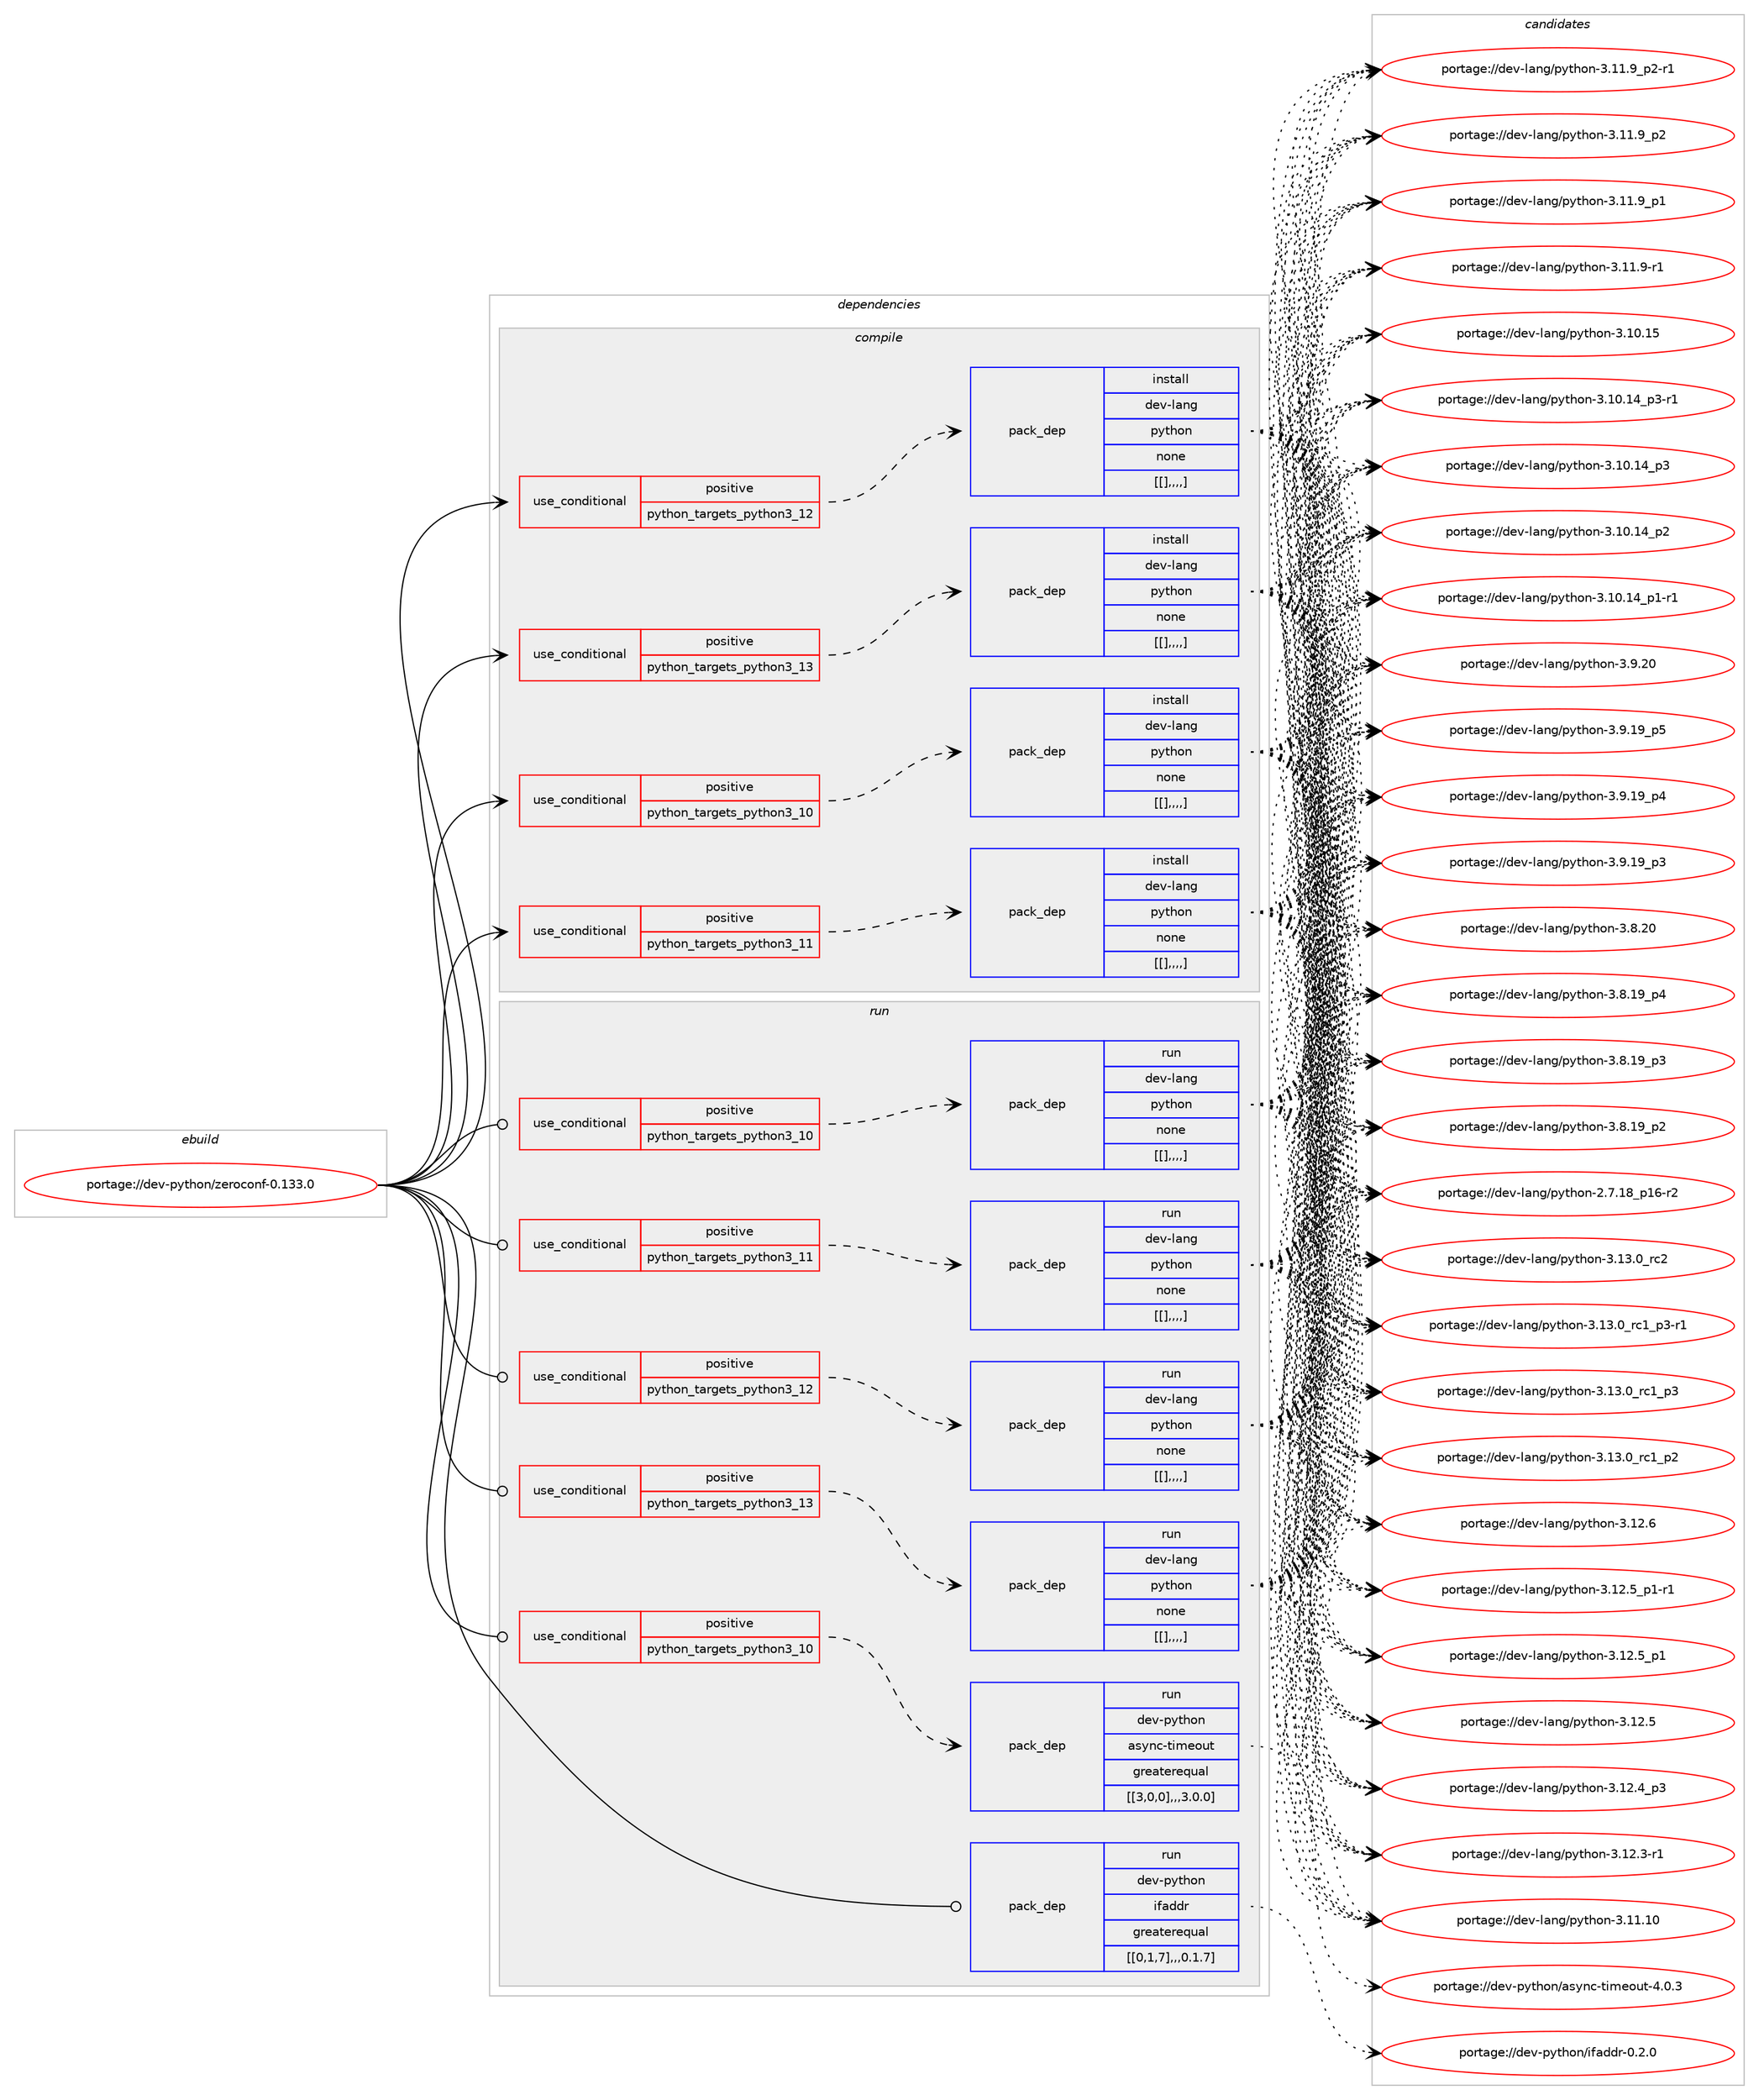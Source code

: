 digraph prolog {

# *************
# Graph options
# *************

newrank=true;
concentrate=true;
compound=true;
graph [rankdir=LR,fontname=Helvetica,fontsize=10,ranksep=1.5];#, ranksep=2.5, nodesep=0.2];
edge  [arrowhead=vee];
node  [fontname=Helvetica,fontsize=10];

# **********
# The ebuild
# **********

subgraph cluster_leftcol {
color=gray;
label=<<i>ebuild</i>>;
id [label="portage://dev-python/zeroconf-0.133.0", color=red, width=4, href="../dev-python/zeroconf-0.133.0.svg"];
}

# ****************
# The dependencies
# ****************

subgraph cluster_midcol {
color=gray;
label=<<i>dependencies</i>>;
subgraph cluster_compile {
fillcolor="#eeeeee";
style=filled;
label=<<i>compile</i>>;
subgraph cond42576 {
dependency170428 [label=<<TABLE BORDER="0" CELLBORDER="1" CELLSPACING="0" CELLPADDING="4"><TR><TD ROWSPAN="3" CELLPADDING="10">use_conditional</TD></TR><TR><TD>positive</TD></TR><TR><TD>python_targets_python3_10</TD></TR></TABLE>>, shape=none, color=red];
subgraph pack126586 {
dependency170429 [label=<<TABLE BORDER="0" CELLBORDER="1" CELLSPACING="0" CELLPADDING="4" WIDTH="220"><TR><TD ROWSPAN="6" CELLPADDING="30">pack_dep</TD></TR><TR><TD WIDTH="110">install</TD></TR><TR><TD>dev-lang</TD></TR><TR><TD>python</TD></TR><TR><TD>none</TD></TR><TR><TD>[[],,,,]</TD></TR></TABLE>>, shape=none, color=blue];
}
dependency170428:e -> dependency170429:w [weight=20,style="dashed",arrowhead="vee"];
}
id:e -> dependency170428:w [weight=20,style="solid",arrowhead="vee"];
subgraph cond42577 {
dependency170430 [label=<<TABLE BORDER="0" CELLBORDER="1" CELLSPACING="0" CELLPADDING="4"><TR><TD ROWSPAN="3" CELLPADDING="10">use_conditional</TD></TR><TR><TD>positive</TD></TR><TR><TD>python_targets_python3_11</TD></TR></TABLE>>, shape=none, color=red];
subgraph pack126587 {
dependency170431 [label=<<TABLE BORDER="0" CELLBORDER="1" CELLSPACING="0" CELLPADDING="4" WIDTH="220"><TR><TD ROWSPAN="6" CELLPADDING="30">pack_dep</TD></TR><TR><TD WIDTH="110">install</TD></TR><TR><TD>dev-lang</TD></TR><TR><TD>python</TD></TR><TR><TD>none</TD></TR><TR><TD>[[],,,,]</TD></TR></TABLE>>, shape=none, color=blue];
}
dependency170430:e -> dependency170431:w [weight=20,style="dashed",arrowhead="vee"];
}
id:e -> dependency170430:w [weight=20,style="solid",arrowhead="vee"];
subgraph cond42578 {
dependency170432 [label=<<TABLE BORDER="0" CELLBORDER="1" CELLSPACING="0" CELLPADDING="4"><TR><TD ROWSPAN="3" CELLPADDING="10">use_conditional</TD></TR><TR><TD>positive</TD></TR><TR><TD>python_targets_python3_12</TD></TR></TABLE>>, shape=none, color=red];
subgraph pack126588 {
dependency170433 [label=<<TABLE BORDER="0" CELLBORDER="1" CELLSPACING="0" CELLPADDING="4" WIDTH="220"><TR><TD ROWSPAN="6" CELLPADDING="30">pack_dep</TD></TR><TR><TD WIDTH="110">install</TD></TR><TR><TD>dev-lang</TD></TR><TR><TD>python</TD></TR><TR><TD>none</TD></TR><TR><TD>[[],,,,]</TD></TR></TABLE>>, shape=none, color=blue];
}
dependency170432:e -> dependency170433:w [weight=20,style="dashed",arrowhead="vee"];
}
id:e -> dependency170432:w [weight=20,style="solid",arrowhead="vee"];
subgraph cond42579 {
dependency170434 [label=<<TABLE BORDER="0" CELLBORDER="1" CELLSPACING="0" CELLPADDING="4"><TR><TD ROWSPAN="3" CELLPADDING="10">use_conditional</TD></TR><TR><TD>positive</TD></TR><TR><TD>python_targets_python3_13</TD></TR></TABLE>>, shape=none, color=red];
subgraph pack126589 {
dependency170435 [label=<<TABLE BORDER="0" CELLBORDER="1" CELLSPACING="0" CELLPADDING="4" WIDTH="220"><TR><TD ROWSPAN="6" CELLPADDING="30">pack_dep</TD></TR><TR><TD WIDTH="110">install</TD></TR><TR><TD>dev-lang</TD></TR><TR><TD>python</TD></TR><TR><TD>none</TD></TR><TR><TD>[[],,,,]</TD></TR></TABLE>>, shape=none, color=blue];
}
dependency170434:e -> dependency170435:w [weight=20,style="dashed",arrowhead="vee"];
}
id:e -> dependency170434:w [weight=20,style="solid",arrowhead="vee"];
}
subgraph cluster_compileandrun {
fillcolor="#eeeeee";
style=filled;
label=<<i>compile and run</i>>;
}
subgraph cluster_run {
fillcolor="#eeeeee";
style=filled;
label=<<i>run</i>>;
subgraph cond42580 {
dependency170436 [label=<<TABLE BORDER="0" CELLBORDER="1" CELLSPACING="0" CELLPADDING="4"><TR><TD ROWSPAN="3" CELLPADDING="10">use_conditional</TD></TR><TR><TD>positive</TD></TR><TR><TD>python_targets_python3_10</TD></TR></TABLE>>, shape=none, color=red];
subgraph pack126590 {
dependency170437 [label=<<TABLE BORDER="0" CELLBORDER="1" CELLSPACING="0" CELLPADDING="4" WIDTH="220"><TR><TD ROWSPAN="6" CELLPADDING="30">pack_dep</TD></TR><TR><TD WIDTH="110">run</TD></TR><TR><TD>dev-lang</TD></TR><TR><TD>python</TD></TR><TR><TD>none</TD></TR><TR><TD>[[],,,,]</TD></TR></TABLE>>, shape=none, color=blue];
}
dependency170436:e -> dependency170437:w [weight=20,style="dashed",arrowhead="vee"];
}
id:e -> dependency170436:w [weight=20,style="solid",arrowhead="odot"];
subgraph cond42581 {
dependency170438 [label=<<TABLE BORDER="0" CELLBORDER="1" CELLSPACING="0" CELLPADDING="4"><TR><TD ROWSPAN="3" CELLPADDING="10">use_conditional</TD></TR><TR><TD>positive</TD></TR><TR><TD>python_targets_python3_10</TD></TR></TABLE>>, shape=none, color=red];
subgraph pack126591 {
dependency170439 [label=<<TABLE BORDER="0" CELLBORDER="1" CELLSPACING="0" CELLPADDING="4" WIDTH="220"><TR><TD ROWSPAN="6" CELLPADDING="30">pack_dep</TD></TR><TR><TD WIDTH="110">run</TD></TR><TR><TD>dev-python</TD></TR><TR><TD>async-timeout</TD></TR><TR><TD>greaterequal</TD></TR><TR><TD>[[3,0,0],,,3.0.0]</TD></TR></TABLE>>, shape=none, color=blue];
}
dependency170438:e -> dependency170439:w [weight=20,style="dashed",arrowhead="vee"];
}
id:e -> dependency170438:w [weight=20,style="solid",arrowhead="odot"];
subgraph cond42582 {
dependency170440 [label=<<TABLE BORDER="0" CELLBORDER="1" CELLSPACING="0" CELLPADDING="4"><TR><TD ROWSPAN="3" CELLPADDING="10">use_conditional</TD></TR><TR><TD>positive</TD></TR><TR><TD>python_targets_python3_11</TD></TR></TABLE>>, shape=none, color=red];
subgraph pack126592 {
dependency170441 [label=<<TABLE BORDER="0" CELLBORDER="1" CELLSPACING="0" CELLPADDING="4" WIDTH="220"><TR><TD ROWSPAN="6" CELLPADDING="30">pack_dep</TD></TR><TR><TD WIDTH="110">run</TD></TR><TR><TD>dev-lang</TD></TR><TR><TD>python</TD></TR><TR><TD>none</TD></TR><TR><TD>[[],,,,]</TD></TR></TABLE>>, shape=none, color=blue];
}
dependency170440:e -> dependency170441:w [weight=20,style="dashed",arrowhead="vee"];
}
id:e -> dependency170440:w [weight=20,style="solid",arrowhead="odot"];
subgraph cond42583 {
dependency170442 [label=<<TABLE BORDER="0" CELLBORDER="1" CELLSPACING="0" CELLPADDING="4"><TR><TD ROWSPAN="3" CELLPADDING="10">use_conditional</TD></TR><TR><TD>positive</TD></TR><TR><TD>python_targets_python3_12</TD></TR></TABLE>>, shape=none, color=red];
subgraph pack126593 {
dependency170443 [label=<<TABLE BORDER="0" CELLBORDER="1" CELLSPACING="0" CELLPADDING="4" WIDTH="220"><TR><TD ROWSPAN="6" CELLPADDING="30">pack_dep</TD></TR><TR><TD WIDTH="110">run</TD></TR><TR><TD>dev-lang</TD></TR><TR><TD>python</TD></TR><TR><TD>none</TD></TR><TR><TD>[[],,,,]</TD></TR></TABLE>>, shape=none, color=blue];
}
dependency170442:e -> dependency170443:w [weight=20,style="dashed",arrowhead="vee"];
}
id:e -> dependency170442:w [weight=20,style="solid",arrowhead="odot"];
subgraph cond42584 {
dependency170444 [label=<<TABLE BORDER="0" CELLBORDER="1" CELLSPACING="0" CELLPADDING="4"><TR><TD ROWSPAN="3" CELLPADDING="10">use_conditional</TD></TR><TR><TD>positive</TD></TR><TR><TD>python_targets_python3_13</TD></TR></TABLE>>, shape=none, color=red];
subgraph pack126594 {
dependency170445 [label=<<TABLE BORDER="0" CELLBORDER="1" CELLSPACING="0" CELLPADDING="4" WIDTH="220"><TR><TD ROWSPAN="6" CELLPADDING="30">pack_dep</TD></TR><TR><TD WIDTH="110">run</TD></TR><TR><TD>dev-lang</TD></TR><TR><TD>python</TD></TR><TR><TD>none</TD></TR><TR><TD>[[],,,,]</TD></TR></TABLE>>, shape=none, color=blue];
}
dependency170444:e -> dependency170445:w [weight=20,style="dashed",arrowhead="vee"];
}
id:e -> dependency170444:w [weight=20,style="solid",arrowhead="odot"];
subgraph pack126595 {
dependency170446 [label=<<TABLE BORDER="0" CELLBORDER="1" CELLSPACING="0" CELLPADDING="4" WIDTH="220"><TR><TD ROWSPAN="6" CELLPADDING="30">pack_dep</TD></TR><TR><TD WIDTH="110">run</TD></TR><TR><TD>dev-python</TD></TR><TR><TD>ifaddr</TD></TR><TR><TD>greaterequal</TD></TR><TR><TD>[[0,1,7],,,0.1.7]</TD></TR></TABLE>>, shape=none, color=blue];
}
id:e -> dependency170446:w [weight=20,style="solid",arrowhead="odot"];
}
}

# **************
# The candidates
# **************

subgraph cluster_choices {
rank=same;
color=gray;
label=<<i>candidates</i>>;

subgraph choice126586 {
color=black;
nodesep=1;
choice10010111845108971101034711212111610411111045514649514648951149950 [label="portage://dev-lang/python-3.13.0_rc2", color=red, width=4,href="../dev-lang/python-3.13.0_rc2.svg"];
choice1001011184510897110103471121211161041111104551464951464895114994995112514511449 [label="portage://dev-lang/python-3.13.0_rc1_p3-r1", color=red, width=4,href="../dev-lang/python-3.13.0_rc1_p3-r1.svg"];
choice100101118451089711010347112121116104111110455146495146489511499499511251 [label="portage://dev-lang/python-3.13.0_rc1_p3", color=red, width=4,href="../dev-lang/python-3.13.0_rc1_p3.svg"];
choice100101118451089711010347112121116104111110455146495146489511499499511250 [label="portage://dev-lang/python-3.13.0_rc1_p2", color=red, width=4,href="../dev-lang/python-3.13.0_rc1_p2.svg"];
choice10010111845108971101034711212111610411111045514649504654 [label="portage://dev-lang/python-3.12.6", color=red, width=4,href="../dev-lang/python-3.12.6.svg"];
choice1001011184510897110103471121211161041111104551464950465395112494511449 [label="portage://dev-lang/python-3.12.5_p1-r1", color=red, width=4,href="../dev-lang/python-3.12.5_p1-r1.svg"];
choice100101118451089711010347112121116104111110455146495046539511249 [label="portage://dev-lang/python-3.12.5_p1", color=red, width=4,href="../dev-lang/python-3.12.5_p1.svg"];
choice10010111845108971101034711212111610411111045514649504653 [label="portage://dev-lang/python-3.12.5", color=red, width=4,href="../dev-lang/python-3.12.5.svg"];
choice100101118451089711010347112121116104111110455146495046529511251 [label="portage://dev-lang/python-3.12.4_p3", color=red, width=4,href="../dev-lang/python-3.12.4_p3.svg"];
choice100101118451089711010347112121116104111110455146495046514511449 [label="portage://dev-lang/python-3.12.3-r1", color=red, width=4,href="../dev-lang/python-3.12.3-r1.svg"];
choice1001011184510897110103471121211161041111104551464949464948 [label="portage://dev-lang/python-3.11.10", color=red, width=4,href="../dev-lang/python-3.11.10.svg"];
choice1001011184510897110103471121211161041111104551464949465795112504511449 [label="portage://dev-lang/python-3.11.9_p2-r1", color=red, width=4,href="../dev-lang/python-3.11.9_p2-r1.svg"];
choice100101118451089711010347112121116104111110455146494946579511250 [label="portage://dev-lang/python-3.11.9_p2", color=red, width=4,href="../dev-lang/python-3.11.9_p2.svg"];
choice100101118451089711010347112121116104111110455146494946579511249 [label="portage://dev-lang/python-3.11.9_p1", color=red, width=4,href="../dev-lang/python-3.11.9_p1.svg"];
choice100101118451089711010347112121116104111110455146494946574511449 [label="portage://dev-lang/python-3.11.9-r1", color=red, width=4,href="../dev-lang/python-3.11.9-r1.svg"];
choice1001011184510897110103471121211161041111104551464948464953 [label="portage://dev-lang/python-3.10.15", color=red, width=4,href="../dev-lang/python-3.10.15.svg"];
choice100101118451089711010347112121116104111110455146494846495295112514511449 [label="portage://dev-lang/python-3.10.14_p3-r1", color=red, width=4,href="../dev-lang/python-3.10.14_p3-r1.svg"];
choice10010111845108971101034711212111610411111045514649484649529511251 [label="portage://dev-lang/python-3.10.14_p3", color=red, width=4,href="../dev-lang/python-3.10.14_p3.svg"];
choice10010111845108971101034711212111610411111045514649484649529511250 [label="portage://dev-lang/python-3.10.14_p2", color=red, width=4,href="../dev-lang/python-3.10.14_p2.svg"];
choice100101118451089711010347112121116104111110455146494846495295112494511449 [label="portage://dev-lang/python-3.10.14_p1-r1", color=red, width=4,href="../dev-lang/python-3.10.14_p1-r1.svg"];
choice10010111845108971101034711212111610411111045514657465048 [label="portage://dev-lang/python-3.9.20", color=red, width=4,href="../dev-lang/python-3.9.20.svg"];
choice100101118451089711010347112121116104111110455146574649579511253 [label="portage://dev-lang/python-3.9.19_p5", color=red, width=4,href="../dev-lang/python-3.9.19_p5.svg"];
choice100101118451089711010347112121116104111110455146574649579511252 [label="portage://dev-lang/python-3.9.19_p4", color=red, width=4,href="../dev-lang/python-3.9.19_p4.svg"];
choice100101118451089711010347112121116104111110455146574649579511251 [label="portage://dev-lang/python-3.9.19_p3", color=red, width=4,href="../dev-lang/python-3.9.19_p3.svg"];
choice10010111845108971101034711212111610411111045514656465048 [label="portage://dev-lang/python-3.8.20", color=red, width=4,href="../dev-lang/python-3.8.20.svg"];
choice100101118451089711010347112121116104111110455146564649579511252 [label="portage://dev-lang/python-3.8.19_p4", color=red, width=4,href="../dev-lang/python-3.8.19_p4.svg"];
choice100101118451089711010347112121116104111110455146564649579511251 [label="portage://dev-lang/python-3.8.19_p3", color=red, width=4,href="../dev-lang/python-3.8.19_p3.svg"];
choice100101118451089711010347112121116104111110455146564649579511250 [label="portage://dev-lang/python-3.8.19_p2", color=red, width=4,href="../dev-lang/python-3.8.19_p2.svg"];
choice100101118451089711010347112121116104111110455046554649569511249544511450 [label="portage://dev-lang/python-2.7.18_p16-r2", color=red, width=4,href="../dev-lang/python-2.7.18_p16-r2.svg"];
dependency170429:e -> choice10010111845108971101034711212111610411111045514649514648951149950:w [style=dotted,weight="100"];
dependency170429:e -> choice1001011184510897110103471121211161041111104551464951464895114994995112514511449:w [style=dotted,weight="100"];
dependency170429:e -> choice100101118451089711010347112121116104111110455146495146489511499499511251:w [style=dotted,weight="100"];
dependency170429:e -> choice100101118451089711010347112121116104111110455146495146489511499499511250:w [style=dotted,weight="100"];
dependency170429:e -> choice10010111845108971101034711212111610411111045514649504654:w [style=dotted,weight="100"];
dependency170429:e -> choice1001011184510897110103471121211161041111104551464950465395112494511449:w [style=dotted,weight="100"];
dependency170429:e -> choice100101118451089711010347112121116104111110455146495046539511249:w [style=dotted,weight="100"];
dependency170429:e -> choice10010111845108971101034711212111610411111045514649504653:w [style=dotted,weight="100"];
dependency170429:e -> choice100101118451089711010347112121116104111110455146495046529511251:w [style=dotted,weight="100"];
dependency170429:e -> choice100101118451089711010347112121116104111110455146495046514511449:w [style=dotted,weight="100"];
dependency170429:e -> choice1001011184510897110103471121211161041111104551464949464948:w [style=dotted,weight="100"];
dependency170429:e -> choice1001011184510897110103471121211161041111104551464949465795112504511449:w [style=dotted,weight="100"];
dependency170429:e -> choice100101118451089711010347112121116104111110455146494946579511250:w [style=dotted,weight="100"];
dependency170429:e -> choice100101118451089711010347112121116104111110455146494946579511249:w [style=dotted,weight="100"];
dependency170429:e -> choice100101118451089711010347112121116104111110455146494946574511449:w [style=dotted,weight="100"];
dependency170429:e -> choice1001011184510897110103471121211161041111104551464948464953:w [style=dotted,weight="100"];
dependency170429:e -> choice100101118451089711010347112121116104111110455146494846495295112514511449:w [style=dotted,weight="100"];
dependency170429:e -> choice10010111845108971101034711212111610411111045514649484649529511251:w [style=dotted,weight="100"];
dependency170429:e -> choice10010111845108971101034711212111610411111045514649484649529511250:w [style=dotted,weight="100"];
dependency170429:e -> choice100101118451089711010347112121116104111110455146494846495295112494511449:w [style=dotted,weight="100"];
dependency170429:e -> choice10010111845108971101034711212111610411111045514657465048:w [style=dotted,weight="100"];
dependency170429:e -> choice100101118451089711010347112121116104111110455146574649579511253:w [style=dotted,weight="100"];
dependency170429:e -> choice100101118451089711010347112121116104111110455146574649579511252:w [style=dotted,weight="100"];
dependency170429:e -> choice100101118451089711010347112121116104111110455146574649579511251:w [style=dotted,weight="100"];
dependency170429:e -> choice10010111845108971101034711212111610411111045514656465048:w [style=dotted,weight="100"];
dependency170429:e -> choice100101118451089711010347112121116104111110455146564649579511252:w [style=dotted,weight="100"];
dependency170429:e -> choice100101118451089711010347112121116104111110455146564649579511251:w [style=dotted,weight="100"];
dependency170429:e -> choice100101118451089711010347112121116104111110455146564649579511250:w [style=dotted,weight="100"];
dependency170429:e -> choice100101118451089711010347112121116104111110455046554649569511249544511450:w [style=dotted,weight="100"];
}
subgraph choice126587 {
color=black;
nodesep=1;
choice10010111845108971101034711212111610411111045514649514648951149950 [label="portage://dev-lang/python-3.13.0_rc2", color=red, width=4,href="../dev-lang/python-3.13.0_rc2.svg"];
choice1001011184510897110103471121211161041111104551464951464895114994995112514511449 [label="portage://dev-lang/python-3.13.0_rc1_p3-r1", color=red, width=4,href="../dev-lang/python-3.13.0_rc1_p3-r1.svg"];
choice100101118451089711010347112121116104111110455146495146489511499499511251 [label="portage://dev-lang/python-3.13.0_rc1_p3", color=red, width=4,href="../dev-lang/python-3.13.0_rc1_p3.svg"];
choice100101118451089711010347112121116104111110455146495146489511499499511250 [label="portage://dev-lang/python-3.13.0_rc1_p2", color=red, width=4,href="../dev-lang/python-3.13.0_rc1_p2.svg"];
choice10010111845108971101034711212111610411111045514649504654 [label="portage://dev-lang/python-3.12.6", color=red, width=4,href="../dev-lang/python-3.12.6.svg"];
choice1001011184510897110103471121211161041111104551464950465395112494511449 [label="portage://dev-lang/python-3.12.5_p1-r1", color=red, width=4,href="../dev-lang/python-3.12.5_p1-r1.svg"];
choice100101118451089711010347112121116104111110455146495046539511249 [label="portage://dev-lang/python-3.12.5_p1", color=red, width=4,href="../dev-lang/python-3.12.5_p1.svg"];
choice10010111845108971101034711212111610411111045514649504653 [label="portage://dev-lang/python-3.12.5", color=red, width=4,href="../dev-lang/python-3.12.5.svg"];
choice100101118451089711010347112121116104111110455146495046529511251 [label="portage://dev-lang/python-3.12.4_p3", color=red, width=4,href="../dev-lang/python-3.12.4_p3.svg"];
choice100101118451089711010347112121116104111110455146495046514511449 [label="portage://dev-lang/python-3.12.3-r1", color=red, width=4,href="../dev-lang/python-3.12.3-r1.svg"];
choice1001011184510897110103471121211161041111104551464949464948 [label="portage://dev-lang/python-3.11.10", color=red, width=4,href="../dev-lang/python-3.11.10.svg"];
choice1001011184510897110103471121211161041111104551464949465795112504511449 [label="portage://dev-lang/python-3.11.9_p2-r1", color=red, width=4,href="../dev-lang/python-3.11.9_p2-r1.svg"];
choice100101118451089711010347112121116104111110455146494946579511250 [label="portage://dev-lang/python-3.11.9_p2", color=red, width=4,href="../dev-lang/python-3.11.9_p2.svg"];
choice100101118451089711010347112121116104111110455146494946579511249 [label="portage://dev-lang/python-3.11.9_p1", color=red, width=4,href="../dev-lang/python-3.11.9_p1.svg"];
choice100101118451089711010347112121116104111110455146494946574511449 [label="portage://dev-lang/python-3.11.9-r1", color=red, width=4,href="../dev-lang/python-3.11.9-r1.svg"];
choice1001011184510897110103471121211161041111104551464948464953 [label="portage://dev-lang/python-3.10.15", color=red, width=4,href="../dev-lang/python-3.10.15.svg"];
choice100101118451089711010347112121116104111110455146494846495295112514511449 [label="portage://dev-lang/python-3.10.14_p3-r1", color=red, width=4,href="../dev-lang/python-3.10.14_p3-r1.svg"];
choice10010111845108971101034711212111610411111045514649484649529511251 [label="portage://dev-lang/python-3.10.14_p3", color=red, width=4,href="../dev-lang/python-3.10.14_p3.svg"];
choice10010111845108971101034711212111610411111045514649484649529511250 [label="portage://dev-lang/python-3.10.14_p2", color=red, width=4,href="../dev-lang/python-3.10.14_p2.svg"];
choice100101118451089711010347112121116104111110455146494846495295112494511449 [label="portage://dev-lang/python-3.10.14_p1-r1", color=red, width=4,href="../dev-lang/python-3.10.14_p1-r1.svg"];
choice10010111845108971101034711212111610411111045514657465048 [label="portage://dev-lang/python-3.9.20", color=red, width=4,href="../dev-lang/python-3.9.20.svg"];
choice100101118451089711010347112121116104111110455146574649579511253 [label="portage://dev-lang/python-3.9.19_p5", color=red, width=4,href="../dev-lang/python-3.9.19_p5.svg"];
choice100101118451089711010347112121116104111110455146574649579511252 [label="portage://dev-lang/python-3.9.19_p4", color=red, width=4,href="../dev-lang/python-3.9.19_p4.svg"];
choice100101118451089711010347112121116104111110455146574649579511251 [label="portage://dev-lang/python-3.9.19_p3", color=red, width=4,href="../dev-lang/python-3.9.19_p3.svg"];
choice10010111845108971101034711212111610411111045514656465048 [label="portage://dev-lang/python-3.8.20", color=red, width=4,href="../dev-lang/python-3.8.20.svg"];
choice100101118451089711010347112121116104111110455146564649579511252 [label="portage://dev-lang/python-3.8.19_p4", color=red, width=4,href="../dev-lang/python-3.8.19_p4.svg"];
choice100101118451089711010347112121116104111110455146564649579511251 [label="portage://dev-lang/python-3.8.19_p3", color=red, width=4,href="../dev-lang/python-3.8.19_p3.svg"];
choice100101118451089711010347112121116104111110455146564649579511250 [label="portage://dev-lang/python-3.8.19_p2", color=red, width=4,href="../dev-lang/python-3.8.19_p2.svg"];
choice100101118451089711010347112121116104111110455046554649569511249544511450 [label="portage://dev-lang/python-2.7.18_p16-r2", color=red, width=4,href="../dev-lang/python-2.7.18_p16-r2.svg"];
dependency170431:e -> choice10010111845108971101034711212111610411111045514649514648951149950:w [style=dotted,weight="100"];
dependency170431:e -> choice1001011184510897110103471121211161041111104551464951464895114994995112514511449:w [style=dotted,weight="100"];
dependency170431:e -> choice100101118451089711010347112121116104111110455146495146489511499499511251:w [style=dotted,weight="100"];
dependency170431:e -> choice100101118451089711010347112121116104111110455146495146489511499499511250:w [style=dotted,weight="100"];
dependency170431:e -> choice10010111845108971101034711212111610411111045514649504654:w [style=dotted,weight="100"];
dependency170431:e -> choice1001011184510897110103471121211161041111104551464950465395112494511449:w [style=dotted,weight="100"];
dependency170431:e -> choice100101118451089711010347112121116104111110455146495046539511249:w [style=dotted,weight="100"];
dependency170431:e -> choice10010111845108971101034711212111610411111045514649504653:w [style=dotted,weight="100"];
dependency170431:e -> choice100101118451089711010347112121116104111110455146495046529511251:w [style=dotted,weight="100"];
dependency170431:e -> choice100101118451089711010347112121116104111110455146495046514511449:w [style=dotted,weight="100"];
dependency170431:e -> choice1001011184510897110103471121211161041111104551464949464948:w [style=dotted,weight="100"];
dependency170431:e -> choice1001011184510897110103471121211161041111104551464949465795112504511449:w [style=dotted,weight="100"];
dependency170431:e -> choice100101118451089711010347112121116104111110455146494946579511250:w [style=dotted,weight="100"];
dependency170431:e -> choice100101118451089711010347112121116104111110455146494946579511249:w [style=dotted,weight="100"];
dependency170431:e -> choice100101118451089711010347112121116104111110455146494946574511449:w [style=dotted,weight="100"];
dependency170431:e -> choice1001011184510897110103471121211161041111104551464948464953:w [style=dotted,weight="100"];
dependency170431:e -> choice100101118451089711010347112121116104111110455146494846495295112514511449:w [style=dotted,weight="100"];
dependency170431:e -> choice10010111845108971101034711212111610411111045514649484649529511251:w [style=dotted,weight="100"];
dependency170431:e -> choice10010111845108971101034711212111610411111045514649484649529511250:w [style=dotted,weight="100"];
dependency170431:e -> choice100101118451089711010347112121116104111110455146494846495295112494511449:w [style=dotted,weight="100"];
dependency170431:e -> choice10010111845108971101034711212111610411111045514657465048:w [style=dotted,weight="100"];
dependency170431:e -> choice100101118451089711010347112121116104111110455146574649579511253:w [style=dotted,weight="100"];
dependency170431:e -> choice100101118451089711010347112121116104111110455146574649579511252:w [style=dotted,weight="100"];
dependency170431:e -> choice100101118451089711010347112121116104111110455146574649579511251:w [style=dotted,weight="100"];
dependency170431:e -> choice10010111845108971101034711212111610411111045514656465048:w [style=dotted,weight="100"];
dependency170431:e -> choice100101118451089711010347112121116104111110455146564649579511252:w [style=dotted,weight="100"];
dependency170431:e -> choice100101118451089711010347112121116104111110455146564649579511251:w [style=dotted,weight="100"];
dependency170431:e -> choice100101118451089711010347112121116104111110455146564649579511250:w [style=dotted,weight="100"];
dependency170431:e -> choice100101118451089711010347112121116104111110455046554649569511249544511450:w [style=dotted,weight="100"];
}
subgraph choice126588 {
color=black;
nodesep=1;
choice10010111845108971101034711212111610411111045514649514648951149950 [label="portage://dev-lang/python-3.13.0_rc2", color=red, width=4,href="../dev-lang/python-3.13.0_rc2.svg"];
choice1001011184510897110103471121211161041111104551464951464895114994995112514511449 [label="portage://dev-lang/python-3.13.0_rc1_p3-r1", color=red, width=4,href="../dev-lang/python-3.13.0_rc1_p3-r1.svg"];
choice100101118451089711010347112121116104111110455146495146489511499499511251 [label="portage://dev-lang/python-3.13.0_rc1_p3", color=red, width=4,href="../dev-lang/python-3.13.0_rc1_p3.svg"];
choice100101118451089711010347112121116104111110455146495146489511499499511250 [label="portage://dev-lang/python-3.13.0_rc1_p2", color=red, width=4,href="../dev-lang/python-3.13.0_rc1_p2.svg"];
choice10010111845108971101034711212111610411111045514649504654 [label="portage://dev-lang/python-3.12.6", color=red, width=4,href="../dev-lang/python-3.12.6.svg"];
choice1001011184510897110103471121211161041111104551464950465395112494511449 [label="portage://dev-lang/python-3.12.5_p1-r1", color=red, width=4,href="../dev-lang/python-3.12.5_p1-r1.svg"];
choice100101118451089711010347112121116104111110455146495046539511249 [label="portage://dev-lang/python-3.12.5_p1", color=red, width=4,href="../dev-lang/python-3.12.5_p1.svg"];
choice10010111845108971101034711212111610411111045514649504653 [label="portage://dev-lang/python-3.12.5", color=red, width=4,href="../dev-lang/python-3.12.5.svg"];
choice100101118451089711010347112121116104111110455146495046529511251 [label="portage://dev-lang/python-3.12.4_p3", color=red, width=4,href="../dev-lang/python-3.12.4_p3.svg"];
choice100101118451089711010347112121116104111110455146495046514511449 [label="portage://dev-lang/python-3.12.3-r1", color=red, width=4,href="../dev-lang/python-3.12.3-r1.svg"];
choice1001011184510897110103471121211161041111104551464949464948 [label="portage://dev-lang/python-3.11.10", color=red, width=4,href="../dev-lang/python-3.11.10.svg"];
choice1001011184510897110103471121211161041111104551464949465795112504511449 [label="portage://dev-lang/python-3.11.9_p2-r1", color=red, width=4,href="../dev-lang/python-3.11.9_p2-r1.svg"];
choice100101118451089711010347112121116104111110455146494946579511250 [label="portage://dev-lang/python-3.11.9_p2", color=red, width=4,href="../dev-lang/python-3.11.9_p2.svg"];
choice100101118451089711010347112121116104111110455146494946579511249 [label="portage://dev-lang/python-3.11.9_p1", color=red, width=4,href="../dev-lang/python-3.11.9_p1.svg"];
choice100101118451089711010347112121116104111110455146494946574511449 [label="portage://dev-lang/python-3.11.9-r1", color=red, width=4,href="../dev-lang/python-3.11.9-r1.svg"];
choice1001011184510897110103471121211161041111104551464948464953 [label="portage://dev-lang/python-3.10.15", color=red, width=4,href="../dev-lang/python-3.10.15.svg"];
choice100101118451089711010347112121116104111110455146494846495295112514511449 [label="portage://dev-lang/python-3.10.14_p3-r1", color=red, width=4,href="../dev-lang/python-3.10.14_p3-r1.svg"];
choice10010111845108971101034711212111610411111045514649484649529511251 [label="portage://dev-lang/python-3.10.14_p3", color=red, width=4,href="../dev-lang/python-3.10.14_p3.svg"];
choice10010111845108971101034711212111610411111045514649484649529511250 [label="portage://dev-lang/python-3.10.14_p2", color=red, width=4,href="../dev-lang/python-3.10.14_p2.svg"];
choice100101118451089711010347112121116104111110455146494846495295112494511449 [label="portage://dev-lang/python-3.10.14_p1-r1", color=red, width=4,href="../dev-lang/python-3.10.14_p1-r1.svg"];
choice10010111845108971101034711212111610411111045514657465048 [label="portage://dev-lang/python-3.9.20", color=red, width=4,href="../dev-lang/python-3.9.20.svg"];
choice100101118451089711010347112121116104111110455146574649579511253 [label="portage://dev-lang/python-3.9.19_p5", color=red, width=4,href="../dev-lang/python-3.9.19_p5.svg"];
choice100101118451089711010347112121116104111110455146574649579511252 [label="portage://dev-lang/python-3.9.19_p4", color=red, width=4,href="../dev-lang/python-3.9.19_p4.svg"];
choice100101118451089711010347112121116104111110455146574649579511251 [label="portage://dev-lang/python-3.9.19_p3", color=red, width=4,href="../dev-lang/python-3.9.19_p3.svg"];
choice10010111845108971101034711212111610411111045514656465048 [label="portage://dev-lang/python-3.8.20", color=red, width=4,href="../dev-lang/python-3.8.20.svg"];
choice100101118451089711010347112121116104111110455146564649579511252 [label="portage://dev-lang/python-3.8.19_p4", color=red, width=4,href="../dev-lang/python-3.8.19_p4.svg"];
choice100101118451089711010347112121116104111110455146564649579511251 [label="portage://dev-lang/python-3.8.19_p3", color=red, width=4,href="../dev-lang/python-3.8.19_p3.svg"];
choice100101118451089711010347112121116104111110455146564649579511250 [label="portage://dev-lang/python-3.8.19_p2", color=red, width=4,href="../dev-lang/python-3.8.19_p2.svg"];
choice100101118451089711010347112121116104111110455046554649569511249544511450 [label="portage://dev-lang/python-2.7.18_p16-r2", color=red, width=4,href="../dev-lang/python-2.7.18_p16-r2.svg"];
dependency170433:e -> choice10010111845108971101034711212111610411111045514649514648951149950:w [style=dotted,weight="100"];
dependency170433:e -> choice1001011184510897110103471121211161041111104551464951464895114994995112514511449:w [style=dotted,weight="100"];
dependency170433:e -> choice100101118451089711010347112121116104111110455146495146489511499499511251:w [style=dotted,weight="100"];
dependency170433:e -> choice100101118451089711010347112121116104111110455146495146489511499499511250:w [style=dotted,weight="100"];
dependency170433:e -> choice10010111845108971101034711212111610411111045514649504654:w [style=dotted,weight="100"];
dependency170433:e -> choice1001011184510897110103471121211161041111104551464950465395112494511449:w [style=dotted,weight="100"];
dependency170433:e -> choice100101118451089711010347112121116104111110455146495046539511249:w [style=dotted,weight="100"];
dependency170433:e -> choice10010111845108971101034711212111610411111045514649504653:w [style=dotted,weight="100"];
dependency170433:e -> choice100101118451089711010347112121116104111110455146495046529511251:w [style=dotted,weight="100"];
dependency170433:e -> choice100101118451089711010347112121116104111110455146495046514511449:w [style=dotted,weight="100"];
dependency170433:e -> choice1001011184510897110103471121211161041111104551464949464948:w [style=dotted,weight="100"];
dependency170433:e -> choice1001011184510897110103471121211161041111104551464949465795112504511449:w [style=dotted,weight="100"];
dependency170433:e -> choice100101118451089711010347112121116104111110455146494946579511250:w [style=dotted,weight="100"];
dependency170433:e -> choice100101118451089711010347112121116104111110455146494946579511249:w [style=dotted,weight="100"];
dependency170433:e -> choice100101118451089711010347112121116104111110455146494946574511449:w [style=dotted,weight="100"];
dependency170433:e -> choice1001011184510897110103471121211161041111104551464948464953:w [style=dotted,weight="100"];
dependency170433:e -> choice100101118451089711010347112121116104111110455146494846495295112514511449:w [style=dotted,weight="100"];
dependency170433:e -> choice10010111845108971101034711212111610411111045514649484649529511251:w [style=dotted,weight="100"];
dependency170433:e -> choice10010111845108971101034711212111610411111045514649484649529511250:w [style=dotted,weight="100"];
dependency170433:e -> choice100101118451089711010347112121116104111110455146494846495295112494511449:w [style=dotted,weight="100"];
dependency170433:e -> choice10010111845108971101034711212111610411111045514657465048:w [style=dotted,weight="100"];
dependency170433:e -> choice100101118451089711010347112121116104111110455146574649579511253:w [style=dotted,weight="100"];
dependency170433:e -> choice100101118451089711010347112121116104111110455146574649579511252:w [style=dotted,weight="100"];
dependency170433:e -> choice100101118451089711010347112121116104111110455146574649579511251:w [style=dotted,weight="100"];
dependency170433:e -> choice10010111845108971101034711212111610411111045514656465048:w [style=dotted,weight="100"];
dependency170433:e -> choice100101118451089711010347112121116104111110455146564649579511252:w [style=dotted,weight="100"];
dependency170433:e -> choice100101118451089711010347112121116104111110455146564649579511251:w [style=dotted,weight="100"];
dependency170433:e -> choice100101118451089711010347112121116104111110455146564649579511250:w [style=dotted,weight="100"];
dependency170433:e -> choice100101118451089711010347112121116104111110455046554649569511249544511450:w [style=dotted,weight="100"];
}
subgraph choice126589 {
color=black;
nodesep=1;
choice10010111845108971101034711212111610411111045514649514648951149950 [label="portage://dev-lang/python-3.13.0_rc2", color=red, width=4,href="../dev-lang/python-3.13.0_rc2.svg"];
choice1001011184510897110103471121211161041111104551464951464895114994995112514511449 [label="portage://dev-lang/python-3.13.0_rc1_p3-r1", color=red, width=4,href="../dev-lang/python-3.13.0_rc1_p3-r1.svg"];
choice100101118451089711010347112121116104111110455146495146489511499499511251 [label="portage://dev-lang/python-3.13.0_rc1_p3", color=red, width=4,href="../dev-lang/python-3.13.0_rc1_p3.svg"];
choice100101118451089711010347112121116104111110455146495146489511499499511250 [label="portage://dev-lang/python-3.13.0_rc1_p2", color=red, width=4,href="../dev-lang/python-3.13.0_rc1_p2.svg"];
choice10010111845108971101034711212111610411111045514649504654 [label="portage://dev-lang/python-3.12.6", color=red, width=4,href="../dev-lang/python-3.12.6.svg"];
choice1001011184510897110103471121211161041111104551464950465395112494511449 [label="portage://dev-lang/python-3.12.5_p1-r1", color=red, width=4,href="../dev-lang/python-3.12.5_p1-r1.svg"];
choice100101118451089711010347112121116104111110455146495046539511249 [label="portage://dev-lang/python-3.12.5_p1", color=red, width=4,href="../dev-lang/python-3.12.5_p1.svg"];
choice10010111845108971101034711212111610411111045514649504653 [label="portage://dev-lang/python-3.12.5", color=red, width=4,href="../dev-lang/python-3.12.5.svg"];
choice100101118451089711010347112121116104111110455146495046529511251 [label="portage://dev-lang/python-3.12.4_p3", color=red, width=4,href="../dev-lang/python-3.12.4_p3.svg"];
choice100101118451089711010347112121116104111110455146495046514511449 [label="portage://dev-lang/python-3.12.3-r1", color=red, width=4,href="../dev-lang/python-3.12.3-r1.svg"];
choice1001011184510897110103471121211161041111104551464949464948 [label="portage://dev-lang/python-3.11.10", color=red, width=4,href="../dev-lang/python-3.11.10.svg"];
choice1001011184510897110103471121211161041111104551464949465795112504511449 [label="portage://dev-lang/python-3.11.9_p2-r1", color=red, width=4,href="../dev-lang/python-3.11.9_p2-r1.svg"];
choice100101118451089711010347112121116104111110455146494946579511250 [label="portage://dev-lang/python-3.11.9_p2", color=red, width=4,href="../dev-lang/python-3.11.9_p2.svg"];
choice100101118451089711010347112121116104111110455146494946579511249 [label="portage://dev-lang/python-3.11.9_p1", color=red, width=4,href="../dev-lang/python-3.11.9_p1.svg"];
choice100101118451089711010347112121116104111110455146494946574511449 [label="portage://dev-lang/python-3.11.9-r1", color=red, width=4,href="../dev-lang/python-3.11.9-r1.svg"];
choice1001011184510897110103471121211161041111104551464948464953 [label="portage://dev-lang/python-3.10.15", color=red, width=4,href="../dev-lang/python-3.10.15.svg"];
choice100101118451089711010347112121116104111110455146494846495295112514511449 [label="portage://dev-lang/python-3.10.14_p3-r1", color=red, width=4,href="../dev-lang/python-3.10.14_p3-r1.svg"];
choice10010111845108971101034711212111610411111045514649484649529511251 [label="portage://dev-lang/python-3.10.14_p3", color=red, width=4,href="../dev-lang/python-3.10.14_p3.svg"];
choice10010111845108971101034711212111610411111045514649484649529511250 [label="portage://dev-lang/python-3.10.14_p2", color=red, width=4,href="../dev-lang/python-3.10.14_p2.svg"];
choice100101118451089711010347112121116104111110455146494846495295112494511449 [label="portage://dev-lang/python-3.10.14_p1-r1", color=red, width=4,href="../dev-lang/python-3.10.14_p1-r1.svg"];
choice10010111845108971101034711212111610411111045514657465048 [label="portage://dev-lang/python-3.9.20", color=red, width=4,href="../dev-lang/python-3.9.20.svg"];
choice100101118451089711010347112121116104111110455146574649579511253 [label="portage://dev-lang/python-3.9.19_p5", color=red, width=4,href="../dev-lang/python-3.9.19_p5.svg"];
choice100101118451089711010347112121116104111110455146574649579511252 [label="portage://dev-lang/python-3.9.19_p4", color=red, width=4,href="../dev-lang/python-3.9.19_p4.svg"];
choice100101118451089711010347112121116104111110455146574649579511251 [label="portage://dev-lang/python-3.9.19_p3", color=red, width=4,href="../dev-lang/python-3.9.19_p3.svg"];
choice10010111845108971101034711212111610411111045514656465048 [label="portage://dev-lang/python-3.8.20", color=red, width=4,href="../dev-lang/python-3.8.20.svg"];
choice100101118451089711010347112121116104111110455146564649579511252 [label="portage://dev-lang/python-3.8.19_p4", color=red, width=4,href="../dev-lang/python-3.8.19_p4.svg"];
choice100101118451089711010347112121116104111110455146564649579511251 [label="portage://dev-lang/python-3.8.19_p3", color=red, width=4,href="../dev-lang/python-3.8.19_p3.svg"];
choice100101118451089711010347112121116104111110455146564649579511250 [label="portage://dev-lang/python-3.8.19_p2", color=red, width=4,href="../dev-lang/python-3.8.19_p2.svg"];
choice100101118451089711010347112121116104111110455046554649569511249544511450 [label="portage://dev-lang/python-2.7.18_p16-r2", color=red, width=4,href="../dev-lang/python-2.7.18_p16-r2.svg"];
dependency170435:e -> choice10010111845108971101034711212111610411111045514649514648951149950:w [style=dotted,weight="100"];
dependency170435:e -> choice1001011184510897110103471121211161041111104551464951464895114994995112514511449:w [style=dotted,weight="100"];
dependency170435:e -> choice100101118451089711010347112121116104111110455146495146489511499499511251:w [style=dotted,weight="100"];
dependency170435:e -> choice100101118451089711010347112121116104111110455146495146489511499499511250:w [style=dotted,weight="100"];
dependency170435:e -> choice10010111845108971101034711212111610411111045514649504654:w [style=dotted,weight="100"];
dependency170435:e -> choice1001011184510897110103471121211161041111104551464950465395112494511449:w [style=dotted,weight="100"];
dependency170435:e -> choice100101118451089711010347112121116104111110455146495046539511249:w [style=dotted,weight="100"];
dependency170435:e -> choice10010111845108971101034711212111610411111045514649504653:w [style=dotted,weight="100"];
dependency170435:e -> choice100101118451089711010347112121116104111110455146495046529511251:w [style=dotted,weight="100"];
dependency170435:e -> choice100101118451089711010347112121116104111110455146495046514511449:w [style=dotted,weight="100"];
dependency170435:e -> choice1001011184510897110103471121211161041111104551464949464948:w [style=dotted,weight="100"];
dependency170435:e -> choice1001011184510897110103471121211161041111104551464949465795112504511449:w [style=dotted,weight="100"];
dependency170435:e -> choice100101118451089711010347112121116104111110455146494946579511250:w [style=dotted,weight="100"];
dependency170435:e -> choice100101118451089711010347112121116104111110455146494946579511249:w [style=dotted,weight="100"];
dependency170435:e -> choice100101118451089711010347112121116104111110455146494946574511449:w [style=dotted,weight="100"];
dependency170435:e -> choice1001011184510897110103471121211161041111104551464948464953:w [style=dotted,weight="100"];
dependency170435:e -> choice100101118451089711010347112121116104111110455146494846495295112514511449:w [style=dotted,weight="100"];
dependency170435:e -> choice10010111845108971101034711212111610411111045514649484649529511251:w [style=dotted,weight="100"];
dependency170435:e -> choice10010111845108971101034711212111610411111045514649484649529511250:w [style=dotted,weight="100"];
dependency170435:e -> choice100101118451089711010347112121116104111110455146494846495295112494511449:w [style=dotted,weight="100"];
dependency170435:e -> choice10010111845108971101034711212111610411111045514657465048:w [style=dotted,weight="100"];
dependency170435:e -> choice100101118451089711010347112121116104111110455146574649579511253:w [style=dotted,weight="100"];
dependency170435:e -> choice100101118451089711010347112121116104111110455146574649579511252:w [style=dotted,weight="100"];
dependency170435:e -> choice100101118451089711010347112121116104111110455146574649579511251:w [style=dotted,weight="100"];
dependency170435:e -> choice10010111845108971101034711212111610411111045514656465048:w [style=dotted,weight="100"];
dependency170435:e -> choice100101118451089711010347112121116104111110455146564649579511252:w [style=dotted,weight="100"];
dependency170435:e -> choice100101118451089711010347112121116104111110455146564649579511251:w [style=dotted,weight="100"];
dependency170435:e -> choice100101118451089711010347112121116104111110455146564649579511250:w [style=dotted,weight="100"];
dependency170435:e -> choice100101118451089711010347112121116104111110455046554649569511249544511450:w [style=dotted,weight="100"];
}
subgraph choice126590 {
color=black;
nodesep=1;
choice10010111845108971101034711212111610411111045514649514648951149950 [label="portage://dev-lang/python-3.13.0_rc2", color=red, width=4,href="../dev-lang/python-3.13.0_rc2.svg"];
choice1001011184510897110103471121211161041111104551464951464895114994995112514511449 [label="portage://dev-lang/python-3.13.0_rc1_p3-r1", color=red, width=4,href="../dev-lang/python-3.13.0_rc1_p3-r1.svg"];
choice100101118451089711010347112121116104111110455146495146489511499499511251 [label="portage://dev-lang/python-3.13.0_rc1_p3", color=red, width=4,href="../dev-lang/python-3.13.0_rc1_p3.svg"];
choice100101118451089711010347112121116104111110455146495146489511499499511250 [label="portage://dev-lang/python-3.13.0_rc1_p2", color=red, width=4,href="../dev-lang/python-3.13.0_rc1_p2.svg"];
choice10010111845108971101034711212111610411111045514649504654 [label="portage://dev-lang/python-3.12.6", color=red, width=4,href="../dev-lang/python-3.12.6.svg"];
choice1001011184510897110103471121211161041111104551464950465395112494511449 [label="portage://dev-lang/python-3.12.5_p1-r1", color=red, width=4,href="../dev-lang/python-3.12.5_p1-r1.svg"];
choice100101118451089711010347112121116104111110455146495046539511249 [label="portage://dev-lang/python-3.12.5_p1", color=red, width=4,href="../dev-lang/python-3.12.5_p1.svg"];
choice10010111845108971101034711212111610411111045514649504653 [label="portage://dev-lang/python-3.12.5", color=red, width=4,href="../dev-lang/python-3.12.5.svg"];
choice100101118451089711010347112121116104111110455146495046529511251 [label="portage://dev-lang/python-3.12.4_p3", color=red, width=4,href="../dev-lang/python-3.12.4_p3.svg"];
choice100101118451089711010347112121116104111110455146495046514511449 [label="portage://dev-lang/python-3.12.3-r1", color=red, width=4,href="../dev-lang/python-3.12.3-r1.svg"];
choice1001011184510897110103471121211161041111104551464949464948 [label="portage://dev-lang/python-3.11.10", color=red, width=4,href="../dev-lang/python-3.11.10.svg"];
choice1001011184510897110103471121211161041111104551464949465795112504511449 [label="portage://dev-lang/python-3.11.9_p2-r1", color=red, width=4,href="../dev-lang/python-3.11.9_p2-r1.svg"];
choice100101118451089711010347112121116104111110455146494946579511250 [label="portage://dev-lang/python-3.11.9_p2", color=red, width=4,href="../dev-lang/python-3.11.9_p2.svg"];
choice100101118451089711010347112121116104111110455146494946579511249 [label="portage://dev-lang/python-3.11.9_p1", color=red, width=4,href="../dev-lang/python-3.11.9_p1.svg"];
choice100101118451089711010347112121116104111110455146494946574511449 [label="portage://dev-lang/python-3.11.9-r1", color=red, width=4,href="../dev-lang/python-3.11.9-r1.svg"];
choice1001011184510897110103471121211161041111104551464948464953 [label="portage://dev-lang/python-3.10.15", color=red, width=4,href="../dev-lang/python-3.10.15.svg"];
choice100101118451089711010347112121116104111110455146494846495295112514511449 [label="portage://dev-lang/python-3.10.14_p3-r1", color=red, width=4,href="../dev-lang/python-3.10.14_p3-r1.svg"];
choice10010111845108971101034711212111610411111045514649484649529511251 [label="portage://dev-lang/python-3.10.14_p3", color=red, width=4,href="../dev-lang/python-3.10.14_p3.svg"];
choice10010111845108971101034711212111610411111045514649484649529511250 [label="portage://dev-lang/python-3.10.14_p2", color=red, width=4,href="../dev-lang/python-3.10.14_p2.svg"];
choice100101118451089711010347112121116104111110455146494846495295112494511449 [label="portage://dev-lang/python-3.10.14_p1-r1", color=red, width=4,href="../dev-lang/python-3.10.14_p1-r1.svg"];
choice10010111845108971101034711212111610411111045514657465048 [label="portage://dev-lang/python-3.9.20", color=red, width=4,href="../dev-lang/python-3.9.20.svg"];
choice100101118451089711010347112121116104111110455146574649579511253 [label="portage://dev-lang/python-3.9.19_p5", color=red, width=4,href="../dev-lang/python-3.9.19_p5.svg"];
choice100101118451089711010347112121116104111110455146574649579511252 [label="portage://dev-lang/python-3.9.19_p4", color=red, width=4,href="../dev-lang/python-3.9.19_p4.svg"];
choice100101118451089711010347112121116104111110455146574649579511251 [label="portage://dev-lang/python-3.9.19_p3", color=red, width=4,href="../dev-lang/python-3.9.19_p3.svg"];
choice10010111845108971101034711212111610411111045514656465048 [label="portage://dev-lang/python-3.8.20", color=red, width=4,href="../dev-lang/python-3.8.20.svg"];
choice100101118451089711010347112121116104111110455146564649579511252 [label="portage://dev-lang/python-3.8.19_p4", color=red, width=4,href="../dev-lang/python-3.8.19_p4.svg"];
choice100101118451089711010347112121116104111110455146564649579511251 [label="portage://dev-lang/python-3.8.19_p3", color=red, width=4,href="../dev-lang/python-3.8.19_p3.svg"];
choice100101118451089711010347112121116104111110455146564649579511250 [label="portage://dev-lang/python-3.8.19_p2", color=red, width=4,href="../dev-lang/python-3.8.19_p2.svg"];
choice100101118451089711010347112121116104111110455046554649569511249544511450 [label="portage://dev-lang/python-2.7.18_p16-r2", color=red, width=4,href="../dev-lang/python-2.7.18_p16-r2.svg"];
dependency170437:e -> choice10010111845108971101034711212111610411111045514649514648951149950:w [style=dotted,weight="100"];
dependency170437:e -> choice1001011184510897110103471121211161041111104551464951464895114994995112514511449:w [style=dotted,weight="100"];
dependency170437:e -> choice100101118451089711010347112121116104111110455146495146489511499499511251:w [style=dotted,weight="100"];
dependency170437:e -> choice100101118451089711010347112121116104111110455146495146489511499499511250:w [style=dotted,weight="100"];
dependency170437:e -> choice10010111845108971101034711212111610411111045514649504654:w [style=dotted,weight="100"];
dependency170437:e -> choice1001011184510897110103471121211161041111104551464950465395112494511449:w [style=dotted,weight="100"];
dependency170437:e -> choice100101118451089711010347112121116104111110455146495046539511249:w [style=dotted,weight="100"];
dependency170437:e -> choice10010111845108971101034711212111610411111045514649504653:w [style=dotted,weight="100"];
dependency170437:e -> choice100101118451089711010347112121116104111110455146495046529511251:w [style=dotted,weight="100"];
dependency170437:e -> choice100101118451089711010347112121116104111110455146495046514511449:w [style=dotted,weight="100"];
dependency170437:e -> choice1001011184510897110103471121211161041111104551464949464948:w [style=dotted,weight="100"];
dependency170437:e -> choice1001011184510897110103471121211161041111104551464949465795112504511449:w [style=dotted,weight="100"];
dependency170437:e -> choice100101118451089711010347112121116104111110455146494946579511250:w [style=dotted,weight="100"];
dependency170437:e -> choice100101118451089711010347112121116104111110455146494946579511249:w [style=dotted,weight="100"];
dependency170437:e -> choice100101118451089711010347112121116104111110455146494946574511449:w [style=dotted,weight="100"];
dependency170437:e -> choice1001011184510897110103471121211161041111104551464948464953:w [style=dotted,weight="100"];
dependency170437:e -> choice100101118451089711010347112121116104111110455146494846495295112514511449:w [style=dotted,weight="100"];
dependency170437:e -> choice10010111845108971101034711212111610411111045514649484649529511251:w [style=dotted,weight="100"];
dependency170437:e -> choice10010111845108971101034711212111610411111045514649484649529511250:w [style=dotted,weight="100"];
dependency170437:e -> choice100101118451089711010347112121116104111110455146494846495295112494511449:w [style=dotted,weight="100"];
dependency170437:e -> choice10010111845108971101034711212111610411111045514657465048:w [style=dotted,weight="100"];
dependency170437:e -> choice100101118451089711010347112121116104111110455146574649579511253:w [style=dotted,weight="100"];
dependency170437:e -> choice100101118451089711010347112121116104111110455146574649579511252:w [style=dotted,weight="100"];
dependency170437:e -> choice100101118451089711010347112121116104111110455146574649579511251:w [style=dotted,weight="100"];
dependency170437:e -> choice10010111845108971101034711212111610411111045514656465048:w [style=dotted,weight="100"];
dependency170437:e -> choice100101118451089711010347112121116104111110455146564649579511252:w [style=dotted,weight="100"];
dependency170437:e -> choice100101118451089711010347112121116104111110455146564649579511251:w [style=dotted,weight="100"];
dependency170437:e -> choice100101118451089711010347112121116104111110455146564649579511250:w [style=dotted,weight="100"];
dependency170437:e -> choice100101118451089711010347112121116104111110455046554649569511249544511450:w [style=dotted,weight="100"];
}
subgraph choice126591 {
color=black;
nodesep=1;
choice1001011184511212111610411111047971151211109945116105109101111117116455246484651 [label="portage://dev-python/async-timeout-4.0.3", color=red, width=4,href="../dev-python/async-timeout-4.0.3.svg"];
dependency170439:e -> choice1001011184511212111610411111047971151211109945116105109101111117116455246484651:w [style=dotted,weight="100"];
}
subgraph choice126592 {
color=black;
nodesep=1;
choice10010111845108971101034711212111610411111045514649514648951149950 [label="portage://dev-lang/python-3.13.0_rc2", color=red, width=4,href="../dev-lang/python-3.13.0_rc2.svg"];
choice1001011184510897110103471121211161041111104551464951464895114994995112514511449 [label="portage://dev-lang/python-3.13.0_rc1_p3-r1", color=red, width=4,href="../dev-lang/python-3.13.0_rc1_p3-r1.svg"];
choice100101118451089711010347112121116104111110455146495146489511499499511251 [label="portage://dev-lang/python-3.13.0_rc1_p3", color=red, width=4,href="../dev-lang/python-3.13.0_rc1_p3.svg"];
choice100101118451089711010347112121116104111110455146495146489511499499511250 [label="portage://dev-lang/python-3.13.0_rc1_p2", color=red, width=4,href="../dev-lang/python-3.13.0_rc1_p2.svg"];
choice10010111845108971101034711212111610411111045514649504654 [label="portage://dev-lang/python-3.12.6", color=red, width=4,href="../dev-lang/python-3.12.6.svg"];
choice1001011184510897110103471121211161041111104551464950465395112494511449 [label="portage://dev-lang/python-3.12.5_p1-r1", color=red, width=4,href="../dev-lang/python-3.12.5_p1-r1.svg"];
choice100101118451089711010347112121116104111110455146495046539511249 [label="portage://dev-lang/python-3.12.5_p1", color=red, width=4,href="../dev-lang/python-3.12.5_p1.svg"];
choice10010111845108971101034711212111610411111045514649504653 [label="portage://dev-lang/python-3.12.5", color=red, width=4,href="../dev-lang/python-3.12.5.svg"];
choice100101118451089711010347112121116104111110455146495046529511251 [label="portage://dev-lang/python-3.12.4_p3", color=red, width=4,href="../dev-lang/python-3.12.4_p3.svg"];
choice100101118451089711010347112121116104111110455146495046514511449 [label="portage://dev-lang/python-3.12.3-r1", color=red, width=4,href="../dev-lang/python-3.12.3-r1.svg"];
choice1001011184510897110103471121211161041111104551464949464948 [label="portage://dev-lang/python-3.11.10", color=red, width=4,href="../dev-lang/python-3.11.10.svg"];
choice1001011184510897110103471121211161041111104551464949465795112504511449 [label="portage://dev-lang/python-3.11.9_p2-r1", color=red, width=4,href="../dev-lang/python-3.11.9_p2-r1.svg"];
choice100101118451089711010347112121116104111110455146494946579511250 [label="portage://dev-lang/python-3.11.9_p2", color=red, width=4,href="../dev-lang/python-3.11.9_p2.svg"];
choice100101118451089711010347112121116104111110455146494946579511249 [label="portage://dev-lang/python-3.11.9_p1", color=red, width=4,href="../dev-lang/python-3.11.9_p1.svg"];
choice100101118451089711010347112121116104111110455146494946574511449 [label="portage://dev-lang/python-3.11.9-r1", color=red, width=4,href="../dev-lang/python-3.11.9-r1.svg"];
choice1001011184510897110103471121211161041111104551464948464953 [label="portage://dev-lang/python-3.10.15", color=red, width=4,href="../dev-lang/python-3.10.15.svg"];
choice100101118451089711010347112121116104111110455146494846495295112514511449 [label="portage://dev-lang/python-3.10.14_p3-r1", color=red, width=4,href="../dev-lang/python-3.10.14_p3-r1.svg"];
choice10010111845108971101034711212111610411111045514649484649529511251 [label="portage://dev-lang/python-3.10.14_p3", color=red, width=4,href="../dev-lang/python-3.10.14_p3.svg"];
choice10010111845108971101034711212111610411111045514649484649529511250 [label="portage://dev-lang/python-3.10.14_p2", color=red, width=4,href="../dev-lang/python-3.10.14_p2.svg"];
choice100101118451089711010347112121116104111110455146494846495295112494511449 [label="portage://dev-lang/python-3.10.14_p1-r1", color=red, width=4,href="../dev-lang/python-3.10.14_p1-r1.svg"];
choice10010111845108971101034711212111610411111045514657465048 [label="portage://dev-lang/python-3.9.20", color=red, width=4,href="../dev-lang/python-3.9.20.svg"];
choice100101118451089711010347112121116104111110455146574649579511253 [label="portage://dev-lang/python-3.9.19_p5", color=red, width=4,href="../dev-lang/python-3.9.19_p5.svg"];
choice100101118451089711010347112121116104111110455146574649579511252 [label="portage://dev-lang/python-3.9.19_p4", color=red, width=4,href="../dev-lang/python-3.9.19_p4.svg"];
choice100101118451089711010347112121116104111110455146574649579511251 [label="portage://dev-lang/python-3.9.19_p3", color=red, width=4,href="../dev-lang/python-3.9.19_p3.svg"];
choice10010111845108971101034711212111610411111045514656465048 [label="portage://dev-lang/python-3.8.20", color=red, width=4,href="../dev-lang/python-3.8.20.svg"];
choice100101118451089711010347112121116104111110455146564649579511252 [label="portage://dev-lang/python-3.8.19_p4", color=red, width=4,href="../dev-lang/python-3.8.19_p4.svg"];
choice100101118451089711010347112121116104111110455146564649579511251 [label="portage://dev-lang/python-3.8.19_p3", color=red, width=4,href="../dev-lang/python-3.8.19_p3.svg"];
choice100101118451089711010347112121116104111110455146564649579511250 [label="portage://dev-lang/python-3.8.19_p2", color=red, width=4,href="../dev-lang/python-3.8.19_p2.svg"];
choice100101118451089711010347112121116104111110455046554649569511249544511450 [label="portage://dev-lang/python-2.7.18_p16-r2", color=red, width=4,href="../dev-lang/python-2.7.18_p16-r2.svg"];
dependency170441:e -> choice10010111845108971101034711212111610411111045514649514648951149950:w [style=dotted,weight="100"];
dependency170441:e -> choice1001011184510897110103471121211161041111104551464951464895114994995112514511449:w [style=dotted,weight="100"];
dependency170441:e -> choice100101118451089711010347112121116104111110455146495146489511499499511251:w [style=dotted,weight="100"];
dependency170441:e -> choice100101118451089711010347112121116104111110455146495146489511499499511250:w [style=dotted,weight="100"];
dependency170441:e -> choice10010111845108971101034711212111610411111045514649504654:w [style=dotted,weight="100"];
dependency170441:e -> choice1001011184510897110103471121211161041111104551464950465395112494511449:w [style=dotted,weight="100"];
dependency170441:e -> choice100101118451089711010347112121116104111110455146495046539511249:w [style=dotted,weight="100"];
dependency170441:e -> choice10010111845108971101034711212111610411111045514649504653:w [style=dotted,weight="100"];
dependency170441:e -> choice100101118451089711010347112121116104111110455146495046529511251:w [style=dotted,weight="100"];
dependency170441:e -> choice100101118451089711010347112121116104111110455146495046514511449:w [style=dotted,weight="100"];
dependency170441:e -> choice1001011184510897110103471121211161041111104551464949464948:w [style=dotted,weight="100"];
dependency170441:e -> choice1001011184510897110103471121211161041111104551464949465795112504511449:w [style=dotted,weight="100"];
dependency170441:e -> choice100101118451089711010347112121116104111110455146494946579511250:w [style=dotted,weight="100"];
dependency170441:e -> choice100101118451089711010347112121116104111110455146494946579511249:w [style=dotted,weight="100"];
dependency170441:e -> choice100101118451089711010347112121116104111110455146494946574511449:w [style=dotted,weight="100"];
dependency170441:e -> choice1001011184510897110103471121211161041111104551464948464953:w [style=dotted,weight="100"];
dependency170441:e -> choice100101118451089711010347112121116104111110455146494846495295112514511449:w [style=dotted,weight="100"];
dependency170441:e -> choice10010111845108971101034711212111610411111045514649484649529511251:w [style=dotted,weight="100"];
dependency170441:e -> choice10010111845108971101034711212111610411111045514649484649529511250:w [style=dotted,weight="100"];
dependency170441:e -> choice100101118451089711010347112121116104111110455146494846495295112494511449:w [style=dotted,weight="100"];
dependency170441:e -> choice10010111845108971101034711212111610411111045514657465048:w [style=dotted,weight="100"];
dependency170441:e -> choice100101118451089711010347112121116104111110455146574649579511253:w [style=dotted,weight="100"];
dependency170441:e -> choice100101118451089711010347112121116104111110455146574649579511252:w [style=dotted,weight="100"];
dependency170441:e -> choice100101118451089711010347112121116104111110455146574649579511251:w [style=dotted,weight="100"];
dependency170441:e -> choice10010111845108971101034711212111610411111045514656465048:w [style=dotted,weight="100"];
dependency170441:e -> choice100101118451089711010347112121116104111110455146564649579511252:w [style=dotted,weight="100"];
dependency170441:e -> choice100101118451089711010347112121116104111110455146564649579511251:w [style=dotted,weight="100"];
dependency170441:e -> choice100101118451089711010347112121116104111110455146564649579511250:w [style=dotted,weight="100"];
dependency170441:e -> choice100101118451089711010347112121116104111110455046554649569511249544511450:w [style=dotted,weight="100"];
}
subgraph choice126593 {
color=black;
nodesep=1;
choice10010111845108971101034711212111610411111045514649514648951149950 [label="portage://dev-lang/python-3.13.0_rc2", color=red, width=4,href="../dev-lang/python-3.13.0_rc2.svg"];
choice1001011184510897110103471121211161041111104551464951464895114994995112514511449 [label="portage://dev-lang/python-3.13.0_rc1_p3-r1", color=red, width=4,href="../dev-lang/python-3.13.0_rc1_p3-r1.svg"];
choice100101118451089711010347112121116104111110455146495146489511499499511251 [label="portage://dev-lang/python-3.13.0_rc1_p3", color=red, width=4,href="../dev-lang/python-3.13.0_rc1_p3.svg"];
choice100101118451089711010347112121116104111110455146495146489511499499511250 [label="portage://dev-lang/python-3.13.0_rc1_p2", color=red, width=4,href="../dev-lang/python-3.13.0_rc1_p2.svg"];
choice10010111845108971101034711212111610411111045514649504654 [label="portage://dev-lang/python-3.12.6", color=red, width=4,href="../dev-lang/python-3.12.6.svg"];
choice1001011184510897110103471121211161041111104551464950465395112494511449 [label="portage://dev-lang/python-3.12.5_p1-r1", color=red, width=4,href="../dev-lang/python-3.12.5_p1-r1.svg"];
choice100101118451089711010347112121116104111110455146495046539511249 [label="portage://dev-lang/python-3.12.5_p1", color=red, width=4,href="../dev-lang/python-3.12.5_p1.svg"];
choice10010111845108971101034711212111610411111045514649504653 [label="portage://dev-lang/python-3.12.5", color=red, width=4,href="../dev-lang/python-3.12.5.svg"];
choice100101118451089711010347112121116104111110455146495046529511251 [label="portage://dev-lang/python-3.12.4_p3", color=red, width=4,href="../dev-lang/python-3.12.4_p3.svg"];
choice100101118451089711010347112121116104111110455146495046514511449 [label="portage://dev-lang/python-3.12.3-r1", color=red, width=4,href="../dev-lang/python-3.12.3-r1.svg"];
choice1001011184510897110103471121211161041111104551464949464948 [label="portage://dev-lang/python-3.11.10", color=red, width=4,href="../dev-lang/python-3.11.10.svg"];
choice1001011184510897110103471121211161041111104551464949465795112504511449 [label="portage://dev-lang/python-3.11.9_p2-r1", color=red, width=4,href="../dev-lang/python-3.11.9_p2-r1.svg"];
choice100101118451089711010347112121116104111110455146494946579511250 [label="portage://dev-lang/python-3.11.9_p2", color=red, width=4,href="../dev-lang/python-3.11.9_p2.svg"];
choice100101118451089711010347112121116104111110455146494946579511249 [label="portage://dev-lang/python-3.11.9_p1", color=red, width=4,href="../dev-lang/python-3.11.9_p1.svg"];
choice100101118451089711010347112121116104111110455146494946574511449 [label="portage://dev-lang/python-3.11.9-r1", color=red, width=4,href="../dev-lang/python-3.11.9-r1.svg"];
choice1001011184510897110103471121211161041111104551464948464953 [label="portage://dev-lang/python-3.10.15", color=red, width=4,href="../dev-lang/python-3.10.15.svg"];
choice100101118451089711010347112121116104111110455146494846495295112514511449 [label="portage://dev-lang/python-3.10.14_p3-r1", color=red, width=4,href="../dev-lang/python-3.10.14_p3-r1.svg"];
choice10010111845108971101034711212111610411111045514649484649529511251 [label="portage://dev-lang/python-3.10.14_p3", color=red, width=4,href="../dev-lang/python-3.10.14_p3.svg"];
choice10010111845108971101034711212111610411111045514649484649529511250 [label="portage://dev-lang/python-3.10.14_p2", color=red, width=4,href="../dev-lang/python-3.10.14_p2.svg"];
choice100101118451089711010347112121116104111110455146494846495295112494511449 [label="portage://dev-lang/python-3.10.14_p1-r1", color=red, width=4,href="../dev-lang/python-3.10.14_p1-r1.svg"];
choice10010111845108971101034711212111610411111045514657465048 [label="portage://dev-lang/python-3.9.20", color=red, width=4,href="../dev-lang/python-3.9.20.svg"];
choice100101118451089711010347112121116104111110455146574649579511253 [label="portage://dev-lang/python-3.9.19_p5", color=red, width=4,href="../dev-lang/python-3.9.19_p5.svg"];
choice100101118451089711010347112121116104111110455146574649579511252 [label="portage://dev-lang/python-3.9.19_p4", color=red, width=4,href="../dev-lang/python-3.9.19_p4.svg"];
choice100101118451089711010347112121116104111110455146574649579511251 [label="portage://dev-lang/python-3.9.19_p3", color=red, width=4,href="../dev-lang/python-3.9.19_p3.svg"];
choice10010111845108971101034711212111610411111045514656465048 [label="portage://dev-lang/python-3.8.20", color=red, width=4,href="../dev-lang/python-3.8.20.svg"];
choice100101118451089711010347112121116104111110455146564649579511252 [label="portage://dev-lang/python-3.8.19_p4", color=red, width=4,href="../dev-lang/python-3.8.19_p4.svg"];
choice100101118451089711010347112121116104111110455146564649579511251 [label="portage://dev-lang/python-3.8.19_p3", color=red, width=4,href="../dev-lang/python-3.8.19_p3.svg"];
choice100101118451089711010347112121116104111110455146564649579511250 [label="portage://dev-lang/python-3.8.19_p2", color=red, width=4,href="../dev-lang/python-3.8.19_p2.svg"];
choice100101118451089711010347112121116104111110455046554649569511249544511450 [label="portage://dev-lang/python-2.7.18_p16-r2", color=red, width=4,href="../dev-lang/python-2.7.18_p16-r2.svg"];
dependency170443:e -> choice10010111845108971101034711212111610411111045514649514648951149950:w [style=dotted,weight="100"];
dependency170443:e -> choice1001011184510897110103471121211161041111104551464951464895114994995112514511449:w [style=dotted,weight="100"];
dependency170443:e -> choice100101118451089711010347112121116104111110455146495146489511499499511251:w [style=dotted,weight="100"];
dependency170443:e -> choice100101118451089711010347112121116104111110455146495146489511499499511250:w [style=dotted,weight="100"];
dependency170443:e -> choice10010111845108971101034711212111610411111045514649504654:w [style=dotted,weight="100"];
dependency170443:e -> choice1001011184510897110103471121211161041111104551464950465395112494511449:w [style=dotted,weight="100"];
dependency170443:e -> choice100101118451089711010347112121116104111110455146495046539511249:w [style=dotted,weight="100"];
dependency170443:e -> choice10010111845108971101034711212111610411111045514649504653:w [style=dotted,weight="100"];
dependency170443:e -> choice100101118451089711010347112121116104111110455146495046529511251:w [style=dotted,weight="100"];
dependency170443:e -> choice100101118451089711010347112121116104111110455146495046514511449:w [style=dotted,weight="100"];
dependency170443:e -> choice1001011184510897110103471121211161041111104551464949464948:w [style=dotted,weight="100"];
dependency170443:e -> choice1001011184510897110103471121211161041111104551464949465795112504511449:w [style=dotted,weight="100"];
dependency170443:e -> choice100101118451089711010347112121116104111110455146494946579511250:w [style=dotted,weight="100"];
dependency170443:e -> choice100101118451089711010347112121116104111110455146494946579511249:w [style=dotted,weight="100"];
dependency170443:e -> choice100101118451089711010347112121116104111110455146494946574511449:w [style=dotted,weight="100"];
dependency170443:e -> choice1001011184510897110103471121211161041111104551464948464953:w [style=dotted,weight="100"];
dependency170443:e -> choice100101118451089711010347112121116104111110455146494846495295112514511449:w [style=dotted,weight="100"];
dependency170443:e -> choice10010111845108971101034711212111610411111045514649484649529511251:w [style=dotted,weight="100"];
dependency170443:e -> choice10010111845108971101034711212111610411111045514649484649529511250:w [style=dotted,weight="100"];
dependency170443:e -> choice100101118451089711010347112121116104111110455146494846495295112494511449:w [style=dotted,weight="100"];
dependency170443:e -> choice10010111845108971101034711212111610411111045514657465048:w [style=dotted,weight="100"];
dependency170443:e -> choice100101118451089711010347112121116104111110455146574649579511253:w [style=dotted,weight="100"];
dependency170443:e -> choice100101118451089711010347112121116104111110455146574649579511252:w [style=dotted,weight="100"];
dependency170443:e -> choice100101118451089711010347112121116104111110455146574649579511251:w [style=dotted,weight="100"];
dependency170443:e -> choice10010111845108971101034711212111610411111045514656465048:w [style=dotted,weight="100"];
dependency170443:e -> choice100101118451089711010347112121116104111110455146564649579511252:w [style=dotted,weight="100"];
dependency170443:e -> choice100101118451089711010347112121116104111110455146564649579511251:w [style=dotted,weight="100"];
dependency170443:e -> choice100101118451089711010347112121116104111110455146564649579511250:w [style=dotted,weight="100"];
dependency170443:e -> choice100101118451089711010347112121116104111110455046554649569511249544511450:w [style=dotted,weight="100"];
}
subgraph choice126594 {
color=black;
nodesep=1;
choice10010111845108971101034711212111610411111045514649514648951149950 [label="portage://dev-lang/python-3.13.0_rc2", color=red, width=4,href="../dev-lang/python-3.13.0_rc2.svg"];
choice1001011184510897110103471121211161041111104551464951464895114994995112514511449 [label="portage://dev-lang/python-3.13.0_rc1_p3-r1", color=red, width=4,href="../dev-lang/python-3.13.0_rc1_p3-r1.svg"];
choice100101118451089711010347112121116104111110455146495146489511499499511251 [label="portage://dev-lang/python-3.13.0_rc1_p3", color=red, width=4,href="../dev-lang/python-3.13.0_rc1_p3.svg"];
choice100101118451089711010347112121116104111110455146495146489511499499511250 [label="portage://dev-lang/python-3.13.0_rc1_p2", color=red, width=4,href="../dev-lang/python-3.13.0_rc1_p2.svg"];
choice10010111845108971101034711212111610411111045514649504654 [label="portage://dev-lang/python-3.12.6", color=red, width=4,href="../dev-lang/python-3.12.6.svg"];
choice1001011184510897110103471121211161041111104551464950465395112494511449 [label="portage://dev-lang/python-3.12.5_p1-r1", color=red, width=4,href="../dev-lang/python-3.12.5_p1-r1.svg"];
choice100101118451089711010347112121116104111110455146495046539511249 [label="portage://dev-lang/python-3.12.5_p1", color=red, width=4,href="../dev-lang/python-3.12.5_p1.svg"];
choice10010111845108971101034711212111610411111045514649504653 [label="portage://dev-lang/python-3.12.5", color=red, width=4,href="../dev-lang/python-3.12.5.svg"];
choice100101118451089711010347112121116104111110455146495046529511251 [label="portage://dev-lang/python-3.12.4_p3", color=red, width=4,href="../dev-lang/python-3.12.4_p3.svg"];
choice100101118451089711010347112121116104111110455146495046514511449 [label="portage://dev-lang/python-3.12.3-r1", color=red, width=4,href="../dev-lang/python-3.12.3-r1.svg"];
choice1001011184510897110103471121211161041111104551464949464948 [label="portage://dev-lang/python-3.11.10", color=red, width=4,href="../dev-lang/python-3.11.10.svg"];
choice1001011184510897110103471121211161041111104551464949465795112504511449 [label="portage://dev-lang/python-3.11.9_p2-r1", color=red, width=4,href="../dev-lang/python-3.11.9_p2-r1.svg"];
choice100101118451089711010347112121116104111110455146494946579511250 [label="portage://dev-lang/python-3.11.9_p2", color=red, width=4,href="../dev-lang/python-3.11.9_p2.svg"];
choice100101118451089711010347112121116104111110455146494946579511249 [label="portage://dev-lang/python-3.11.9_p1", color=red, width=4,href="../dev-lang/python-3.11.9_p1.svg"];
choice100101118451089711010347112121116104111110455146494946574511449 [label="portage://dev-lang/python-3.11.9-r1", color=red, width=4,href="../dev-lang/python-3.11.9-r1.svg"];
choice1001011184510897110103471121211161041111104551464948464953 [label="portage://dev-lang/python-3.10.15", color=red, width=4,href="../dev-lang/python-3.10.15.svg"];
choice100101118451089711010347112121116104111110455146494846495295112514511449 [label="portage://dev-lang/python-3.10.14_p3-r1", color=red, width=4,href="../dev-lang/python-3.10.14_p3-r1.svg"];
choice10010111845108971101034711212111610411111045514649484649529511251 [label="portage://dev-lang/python-3.10.14_p3", color=red, width=4,href="../dev-lang/python-3.10.14_p3.svg"];
choice10010111845108971101034711212111610411111045514649484649529511250 [label="portage://dev-lang/python-3.10.14_p2", color=red, width=4,href="../dev-lang/python-3.10.14_p2.svg"];
choice100101118451089711010347112121116104111110455146494846495295112494511449 [label="portage://dev-lang/python-3.10.14_p1-r1", color=red, width=4,href="../dev-lang/python-3.10.14_p1-r1.svg"];
choice10010111845108971101034711212111610411111045514657465048 [label="portage://dev-lang/python-3.9.20", color=red, width=4,href="../dev-lang/python-3.9.20.svg"];
choice100101118451089711010347112121116104111110455146574649579511253 [label="portage://dev-lang/python-3.9.19_p5", color=red, width=4,href="../dev-lang/python-3.9.19_p5.svg"];
choice100101118451089711010347112121116104111110455146574649579511252 [label="portage://dev-lang/python-3.9.19_p4", color=red, width=4,href="../dev-lang/python-3.9.19_p4.svg"];
choice100101118451089711010347112121116104111110455146574649579511251 [label="portage://dev-lang/python-3.9.19_p3", color=red, width=4,href="../dev-lang/python-3.9.19_p3.svg"];
choice10010111845108971101034711212111610411111045514656465048 [label="portage://dev-lang/python-3.8.20", color=red, width=4,href="../dev-lang/python-3.8.20.svg"];
choice100101118451089711010347112121116104111110455146564649579511252 [label="portage://dev-lang/python-3.8.19_p4", color=red, width=4,href="../dev-lang/python-3.8.19_p4.svg"];
choice100101118451089711010347112121116104111110455146564649579511251 [label="portage://dev-lang/python-3.8.19_p3", color=red, width=4,href="../dev-lang/python-3.8.19_p3.svg"];
choice100101118451089711010347112121116104111110455146564649579511250 [label="portage://dev-lang/python-3.8.19_p2", color=red, width=4,href="../dev-lang/python-3.8.19_p2.svg"];
choice100101118451089711010347112121116104111110455046554649569511249544511450 [label="portage://dev-lang/python-2.7.18_p16-r2", color=red, width=4,href="../dev-lang/python-2.7.18_p16-r2.svg"];
dependency170445:e -> choice10010111845108971101034711212111610411111045514649514648951149950:w [style=dotted,weight="100"];
dependency170445:e -> choice1001011184510897110103471121211161041111104551464951464895114994995112514511449:w [style=dotted,weight="100"];
dependency170445:e -> choice100101118451089711010347112121116104111110455146495146489511499499511251:w [style=dotted,weight="100"];
dependency170445:e -> choice100101118451089711010347112121116104111110455146495146489511499499511250:w [style=dotted,weight="100"];
dependency170445:e -> choice10010111845108971101034711212111610411111045514649504654:w [style=dotted,weight="100"];
dependency170445:e -> choice1001011184510897110103471121211161041111104551464950465395112494511449:w [style=dotted,weight="100"];
dependency170445:e -> choice100101118451089711010347112121116104111110455146495046539511249:w [style=dotted,weight="100"];
dependency170445:e -> choice10010111845108971101034711212111610411111045514649504653:w [style=dotted,weight="100"];
dependency170445:e -> choice100101118451089711010347112121116104111110455146495046529511251:w [style=dotted,weight="100"];
dependency170445:e -> choice100101118451089711010347112121116104111110455146495046514511449:w [style=dotted,weight="100"];
dependency170445:e -> choice1001011184510897110103471121211161041111104551464949464948:w [style=dotted,weight="100"];
dependency170445:e -> choice1001011184510897110103471121211161041111104551464949465795112504511449:w [style=dotted,weight="100"];
dependency170445:e -> choice100101118451089711010347112121116104111110455146494946579511250:w [style=dotted,weight="100"];
dependency170445:e -> choice100101118451089711010347112121116104111110455146494946579511249:w [style=dotted,weight="100"];
dependency170445:e -> choice100101118451089711010347112121116104111110455146494946574511449:w [style=dotted,weight="100"];
dependency170445:e -> choice1001011184510897110103471121211161041111104551464948464953:w [style=dotted,weight="100"];
dependency170445:e -> choice100101118451089711010347112121116104111110455146494846495295112514511449:w [style=dotted,weight="100"];
dependency170445:e -> choice10010111845108971101034711212111610411111045514649484649529511251:w [style=dotted,weight="100"];
dependency170445:e -> choice10010111845108971101034711212111610411111045514649484649529511250:w [style=dotted,weight="100"];
dependency170445:e -> choice100101118451089711010347112121116104111110455146494846495295112494511449:w [style=dotted,weight="100"];
dependency170445:e -> choice10010111845108971101034711212111610411111045514657465048:w [style=dotted,weight="100"];
dependency170445:e -> choice100101118451089711010347112121116104111110455146574649579511253:w [style=dotted,weight="100"];
dependency170445:e -> choice100101118451089711010347112121116104111110455146574649579511252:w [style=dotted,weight="100"];
dependency170445:e -> choice100101118451089711010347112121116104111110455146574649579511251:w [style=dotted,weight="100"];
dependency170445:e -> choice10010111845108971101034711212111610411111045514656465048:w [style=dotted,weight="100"];
dependency170445:e -> choice100101118451089711010347112121116104111110455146564649579511252:w [style=dotted,weight="100"];
dependency170445:e -> choice100101118451089711010347112121116104111110455146564649579511251:w [style=dotted,weight="100"];
dependency170445:e -> choice100101118451089711010347112121116104111110455146564649579511250:w [style=dotted,weight="100"];
dependency170445:e -> choice100101118451089711010347112121116104111110455046554649569511249544511450:w [style=dotted,weight="100"];
}
subgraph choice126595 {
color=black;
nodesep=1;
choice100101118451121211161041111104710510297100100114454846504648 [label="portage://dev-python/ifaddr-0.2.0", color=red, width=4,href="../dev-python/ifaddr-0.2.0.svg"];
dependency170446:e -> choice100101118451121211161041111104710510297100100114454846504648:w [style=dotted,weight="100"];
}
}

}
